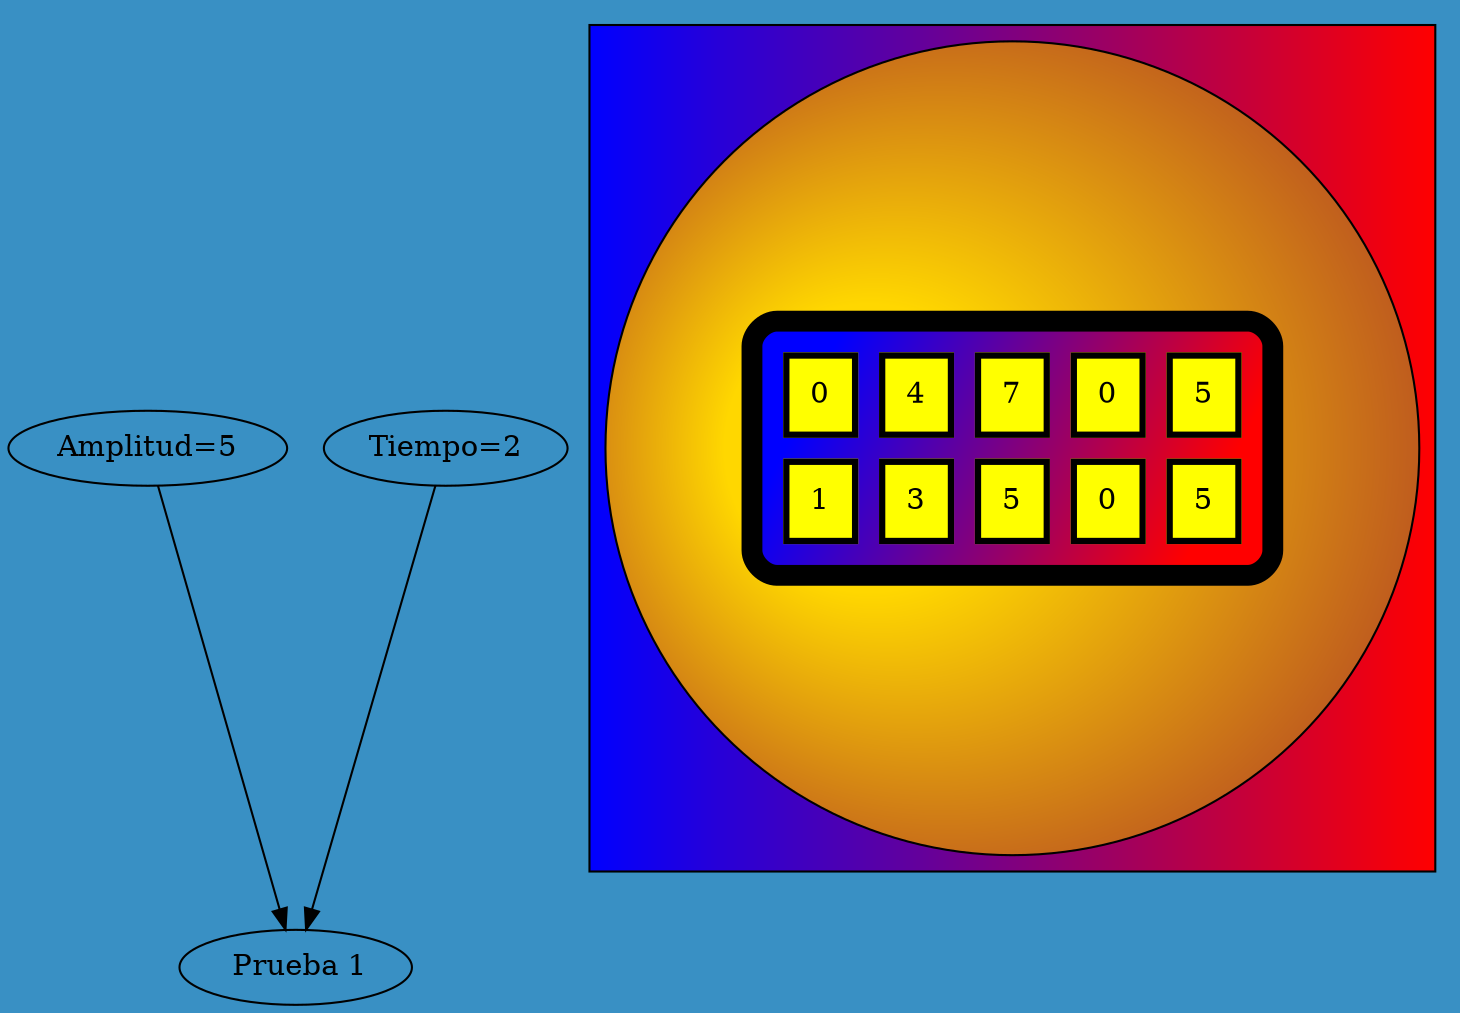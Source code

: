 
            digraph G {"Amplitud=5","Tiempo=2"->" Prueba 1" bgcolor="#3990C4" style="filled"
            subgraph cluster1 {fillcolor="blue:red" style="filled"
            node [shape=circle fillcolor="gold:brown" style="radial" gradientangle=180]
            a0 [ label=<
            <TABLE border="10" cellspacing="10" cellpadding="10" style="rounded" bgcolor="blue:red" gradientangle="315">
<TR><TD border="3"  bgcolor="yellow" gradientangle="315">0</TD>
<TD border="3"  bgcolor="yellow" gradientangle="315">4</TD>
<TD border="3"  bgcolor="yellow" gradientangle="315">7</TD>
<TD border="3"  bgcolor="yellow" gradientangle="315">0</TD>
<TD border="3"  bgcolor="yellow" gradientangle="315">5</TD>
</TR>
<TR><TD border="3"  bgcolor="yellow" gradientangle="315">1</TD>
<TD border="3"  bgcolor="yellow" gradientangle="315">3</TD>
<TD border="3"  bgcolor="yellow" gradientangle="315">5</TD>
<TD border="3"  bgcolor="yellow" gradientangle="315">0</TD>
<TD border="3"  bgcolor="yellow" gradientangle="315">5</TD>
 </TR></TABLE>>];
                }
                }
